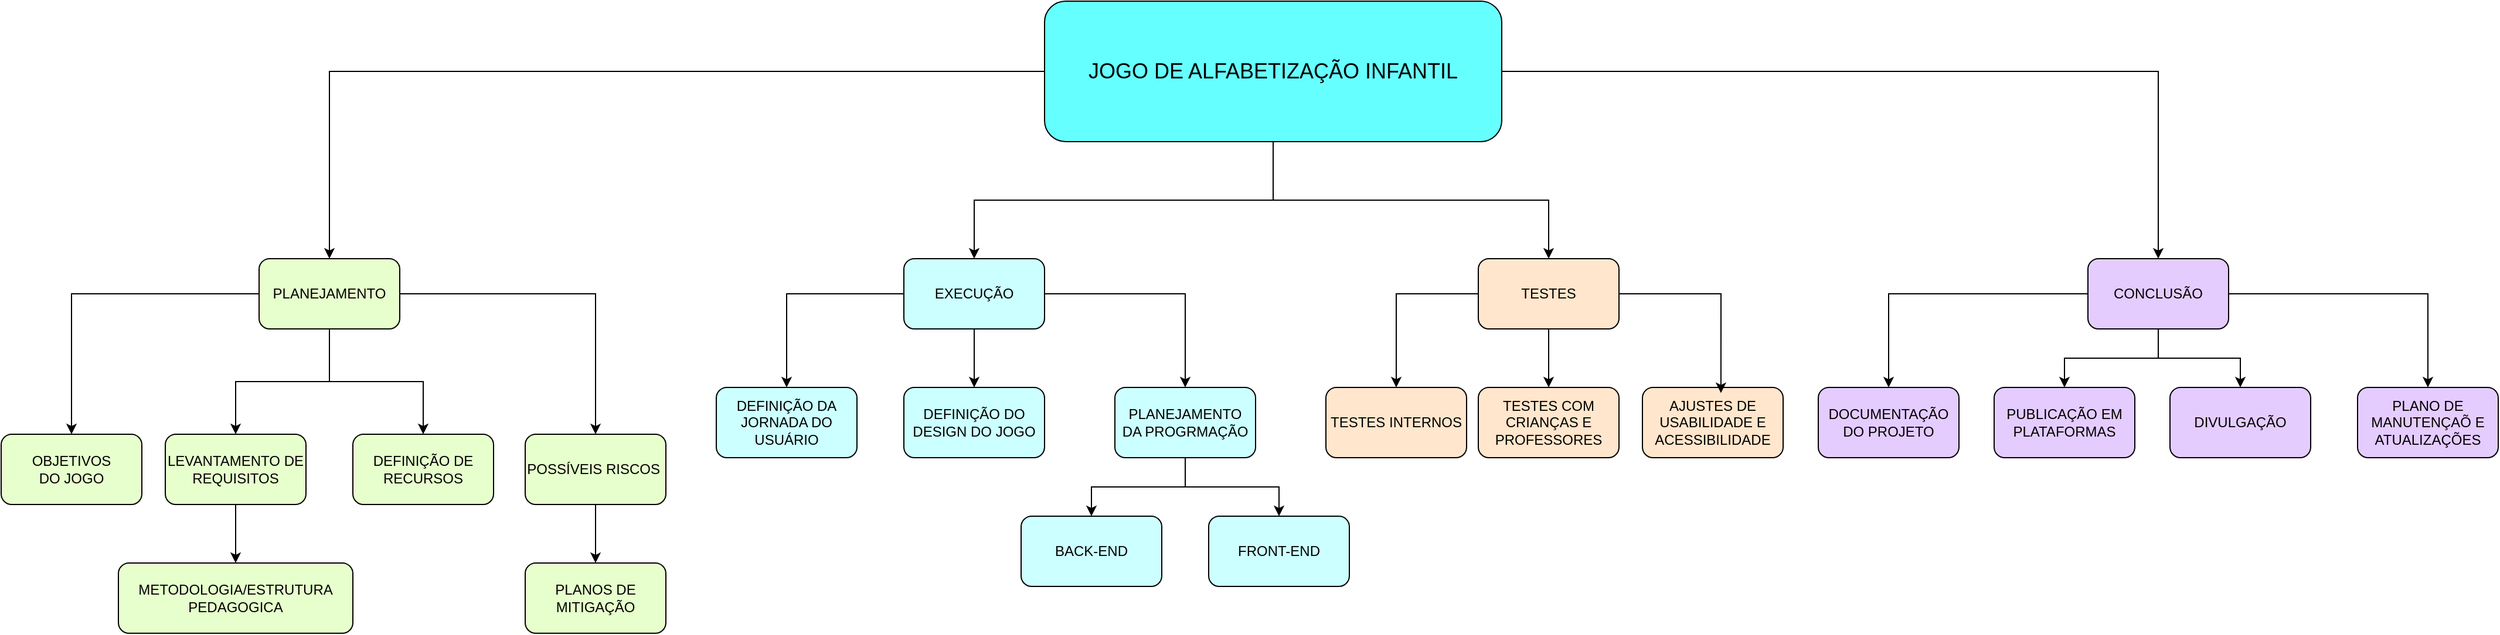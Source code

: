 <mxfile version="28.0.6">
  <diagram id="C5RBs43oDa-KdzZeNtuy" name="Page-1">
    <mxGraphModel dx="4030" dy="2734" grid="1" gridSize="10" guides="1" tooltips="1" connect="1" arrows="1" fold="1" page="1" pageScale="1" pageWidth="827" pageHeight="1169" math="0" shadow="0">
      <root>
        <mxCell id="WIyWlLk6GJQsqaUBKTNV-0" />
        <mxCell id="WIyWlLk6GJQsqaUBKTNV-1" parent="WIyWlLk6GJQsqaUBKTNV-0" />
        <mxCell id="01g6yl83dIuN6CPQ-QCA-45" style="edgeStyle=orthogonalEdgeStyle;rounded=0;orthogonalLoop=1;jettySize=auto;html=1;entryX=0.5;entryY=0;entryDx=0;entryDy=0;" edge="1" parent="WIyWlLk6GJQsqaUBKTNV-1" source="WIyWlLk6GJQsqaUBKTNV-3" target="01g6yl83dIuN6CPQ-QCA-5">
          <mxGeometry relative="1" as="geometry" />
        </mxCell>
        <mxCell id="01g6yl83dIuN6CPQ-QCA-46" style="edgeStyle=orthogonalEdgeStyle;rounded=0;orthogonalLoop=1;jettySize=auto;html=1;" edge="1" parent="WIyWlLk6GJQsqaUBKTNV-1" source="WIyWlLk6GJQsqaUBKTNV-3" target="01g6yl83dIuN6CPQ-QCA-4">
          <mxGeometry relative="1" as="geometry" />
        </mxCell>
        <mxCell id="01g6yl83dIuN6CPQ-QCA-47" style="edgeStyle=orthogonalEdgeStyle;rounded=0;orthogonalLoop=1;jettySize=auto;html=1;entryX=0.5;entryY=0;entryDx=0;entryDy=0;" edge="1" parent="WIyWlLk6GJQsqaUBKTNV-1" source="WIyWlLk6GJQsqaUBKTNV-3" target="01g6yl83dIuN6CPQ-QCA-3">
          <mxGeometry relative="1" as="geometry" />
        </mxCell>
        <mxCell id="01g6yl83dIuN6CPQ-QCA-48" style="edgeStyle=orthogonalEdgeStyle;rounded=0;orthogonalLoop=1;jettySize=auto;html=1;entryX=0.5;entryY=0;entryDx=0;entryDy=0;" edge="1" parent="WIyWlLk6GJQsqaUBKTNV-1" source="WIyWlLk6GJQsqaUBKTNV-3" target="01g6yl83dIuN6CPQ-QCA-2">
          <mxGeometry relative="1" as="geometry" />
        </mxCell>
        <mxCell id="WIyWlLk6GJQsqaUBKTNV-3" value="&lt;font style=&quot;font-size: 18px;&quot;&gt;JOGO DE ALFABETIZAÇÃO INFANTIL&lt;/font&gt;" style="rounded=1;whiteSpace=wrap;html=1;fontSize=12;glass=0;strokeWidth=1;shadow=0;fillColor=#66FFFF;" parent="WIyWlLk6GJQsqaUBKTNV-1" vertex="1">
          <mxGeometry x="100" y="-260" width="390" height="120" as="geometry" />
        </mxCell>
        <mxCell id="01g6yl83dIuN6CPQ-QCA-1" value="&amp;nbsp;OBJETIVOS&amp;nbsp;&lt;div&gt;DO JOGO&lt;/div&gt;" style="rounded=1;whiteSpace=wrap;html=1;fontSize=12;glass=0;strokeWidth=1;shadow=0;fillColor=#E6FFCC;" vertex="1" parent="WIyWlLk6GJQsqaUBKTNV-1">
          <mxGeometry x="-790" y="110" width="120" height="60" as="geometry" />
        </mxCell>
        <mxCell id="01g6yl83dIuN6CPQ-QCA-41" style="edgeStyle=orthogonalEdgeStyle;rounded=0;orthogonalLoop=1;jettySize=auto;html=1;entryX=0.5;entryY=0;entryDx=0;entryDy=0;fillColor=#E5CCFF;" edge="1" parent="WIyWlLk6GJQsqaUBKTNV-1" source="01g6yl83dIuN6CPQ-QCA-2" target="01g6yl83dIuN6CPQ-QCA-20">
          <mxGeometry relative="1" as="geometry" />
        </mxCell>
        <mxCell id="01g6yl83dIuN6CPQ-QCA-42" style="edgeStyle=orthogonalEdgeStyle;rounded=0;orthogonalLoop=1;jettySize=auto;html=1;entryX=0.5;entryY=0;entryDx=0;entryDy=0;fillColor=#E5CCFF;" edge="1" parent="WIyWlLk6GJQsqaUBKTNV-1" source="01g6yl83dIuN6CPQ-QCA-2" target="01g6yl83dIuN6CPQ-QCA-40">
          <mxGeometry relative="1" as="geometry" />
        </mxCell>
        <mxCell id="01g6yl83dIuN6CPQ-QCA-43" style="edgeStyle=orthogonalEdgeStyle;rounded=0;orthogonalLoop=1;jettySize=auto;html=1;fillColor=#E5CCFF;" edge="1" parent="WIyWlLk6GJQsqaUBKTNV-1" source="01g6yl83dIuN6CPQ-QCA-2" target="01g6yl83dIuN6CPQ-QCA-39">
          <mxGeometry relative="1" as="geometry" />
        </mxCell>
        <mxCell id="01g6yl83dIuN6CPQ-QCA-44" style="edgeStyle=orthogonalEdgeStyle;rounded=0;orthogonalLoop=1;jettySize=auto;html=1;fillColor=#E5CCFF;" edge="1" parent="WIyWlLk6GJQsqaUBKTNV-1" source="01g6yl83dIuN6CPQ-QCA-2" target="01g6yl83dIuN6CPQ-QCA-38">
          <mxGeometry relative="1" as="geometry" />
        </mxCell>
        <mxCell id="01g6yl83dIuN6CPQ-QCA-2" value="CONCLUSÃO" style="rounded=1;whiteSpace=wrap;html=1;fontSize=12;glass=0;strokeWidth=1;shadow=0;fillColor=#E5CCFF;" vertex="1" parent="WIyWlLk6GJQsqaUBKTNV-1">
          <mxGeometry x="990" y="-40" width="120" height="60" as="geometry" />
        </mxCell>
        <mxCell id="01g6yl83dIuN6CPQ-QCA-33" style="edgeStyle=orthogonalEdgeStyle;rounded=0;orthogonalLoop=1;jettySize=auto;html=1;entryX=0.5;entryY=0;entryDx=0;entryDy=0;fillColor=#FFE6CC;" edge="1" parent="WIyWlLk6GJQsqaUBKTNV-1" source="01g6yl83dIuN6CPQ-QCA-3" target="01g6yl83dIuN6CPQ-QCA-23">
          <mxGeometry relative="1" as="geometry" />
        </mxCell>
        <mxCell id="01g6yl83dIuN6CPQ-QCA-34" style="edgeStyle=orthogonalEdgeStyle;rounded=0;orthogonalLoop=1;jettySize=auto;html=1;entryX=0.5;entryY=0;entryDx=0;entryDy=0;fillColor=#FFE6CC;" edge="1" parent="WIyWlLk6GJQsqaUBKTNV-1" source="01g6yl83dIuN6CPQ-QCA-3" target="01g6yl83dIuN6CPQ-QCA-22">
          <mxGeometry relative="1" as="geometry" />
        </mxCell>
        <mxCell id="01g6yl83dIuN6CPQ-QCA-3" value="TESTES" style="rounded=1;whiteSpace=wrap;html=1;fontSize=12;glass=0;strokeWidth=1;shadow=0;fillColor=#FFE6CC;" vertex="1" parent="WIyWlLk6GJQsqaUBKTNV-1">
          <mxGeometry x="470" y="-40" width="120" height="60" as="geometry" />
        </mxCell>
        <mxCell id="01g6yl83dIuN6CPQ-QCA-28" style="edgeStyle=orthogonalEdgeStyle;rounded=0;orthogonalLoop=1;jettySize=auto;html=1;entryX=0.5;entryY=0;entryDx=0;entryDy=0;fillColor=#CCFFFF;" edge="1" parent="WIyWlLk6GJQsqaUBKTNV-1" source="01g6yl83dIuN6CPQ-QCA-4" target="01g6yl83dIuN6CPQ-QCA-24">
          <mxGeometry relative="1" as="geometry" />
        </mxCell>
        <mxCell id="01g6yl83dIuN6CPQ-QCA-29" style="edgeStyle=orthogonalEdgeStyle;rounded=0;orthogonalLoop=1;jettySize=auto;html=1;fillColor=#CCFFFF;" edge="1" parent="WIyWlLk6GJQsqaUBKTNV-1" source="01g6yl83dIuN6CPQ-QCA-4" target="01g6yl83dIuN6CPQ-QCA-10">
          <mxGeometry relative="1" as="geometry" />
        </mxCell>
        <mxCell id="01g6yl83dIuN6CPQ-QCA-30" style="edgeStyle=orthogonalEdgeStyle;rounded=0;orthogonalLoop=1;jettySize=auto;html=1;entryX=0.5;entryY=0;entryDx=0;entryDy=0;fillColor=#CCFFFF;" edge="1" parent="WIyWlLk6GJQsqaUBKTNV-1" source="01g6yl83dIuN6CPQ-QCA-4" target="01g6yl83dIuN6CPQ-QCA-9">
          <mxGeometry relative="1" as="geometry" />
        </mxCell>
        <mxCell id="01g6yl83dIuN6CPQ-QCA-4" value="EXECUÇÃO" style="rounded=1;whiteSpace=wrap;html=1;fontSize=12;glass=0;strokeWidth=1;shadow=0;fillColor=#CCFFFF;" vertex="1" parent="WIyWlLk6GJQsqaUBKTNV-1">
          <mxGeometry x="-20" y="-40" width="120" height="60" as="geometry" />
        </mxCell>
        <mxCell id="01g6yl83dIuN6CPQ-QCA-14" style="edgeStyle=orthogonalEdgeStyle;rounded=0;orthogonalLoop=1;jettySize=auto;html=1;entryX=0.5;entryY=0;entryDx=0;entryDy=0;fillColor=#E6FFCC;" edge="1" parent="WIyWlLk6GJQsqaUBKTNV-1" source="01g6yl83dIuN6CPQ-QCA-5" target="01g6yl83dIuN6CPQ-QCA-13">
          <mxGeometry relative="1" as="geometry" />
        </mxCell>
        <mxCell id="01g6yl83dIuN6CPQ-QCA-15" style="edgeStyle=orthogonalEdgeStyle;rounded=0;orthogonalLoop=1;jettySize=auto;html=1;entryX=0.5;entryY=0;entryDx=0;entryDy=0;fillColor=#E6FFCC;" edge="1" parent="WIyWlLk6GJQsqaUBKTNV-1" source="01g6yl83dIuN6CPQ-QCA-5" target="01g6yl83dIuN6CPQ-QCA-1">
          <mxGeometry relative="1" as="geometry" />
        </mxCell>
        <mxCell id="01g6yl83dIuN6CPQ-QCA-16" style="edgeStyle=orthogonalEdgeStyle;rounded=0;orthogonalLoop=1;jettySize=auto;html=1;entryX=0.5;entryY=0;entryDx=0;entryDy=0;fillColor=#E6FFCC;" edge="1" parent="WIyWlLk6GJQsqaUBKTNV-1" source="01g6yl83dIuN6CPQ-QCA-5" target="01g6yl83dIuN6CPQ-QCA-12">
          <mxGeometry relative="1" as="geometry" />
        </mxCell>
        <mxCell id="01g6yl83dIuN6CPQ-QCA-27" style="edgeStyle=orthogonalEdgeStyle;rounded=0;orthogonalLoop=1;jettySize=auto;html=1;entryX=0.5;entryY=0;entryDx=0;entryDy=0;fillColor=#E6FFCC;" edge="1" parent="WIyWlLk6GJQsqaUBKTNV-1" source="01g6yl83dIuN6CPQ-QCA-5" target="01g6yl83dIuN6CPQ-QCA-6">
          <mxGeometry relative="1" as="geometry" />
        </mxCell>
        <mxCell id="01g6yl83dIuN6CPQ-QCA-5" value="PLANEJAMENTO" style="rounded=1;whiteSpace=wrap;html=1;fontSize=12;glass=0;strokeWidth=1;shadow=0;fillColor=#E6FFCC;" vertex="1" parent="WIyWlLk6GJQsqaUBKTNV-1">
          <mxGeometry x="-570" y="-40" width="120" height="60" as="geometry" />
        </mxCell>
        <mxCell id="01g6yl83dIuN6CPQ-QCA-26" style="edgeStyle=orthogonalEdgeStyle;rounded=0;orthogonalLoop=1;jettySize=auto;html=1;entryX=0.5;entryY=0;entryDx=0;entryDy=0;fillColor=#E6FFCC;" edge="1" parent="WIyWlLk6GJQsqaUBKTNV-1" source="01g6yl83dIuN6CPQ-QCA-6" target="01g6yl83dIuN6CPQ-QCA-25">
          <mxGeometry relative="1" as="geometry" />
        </mxCell>
        <mxCell id="01g6yl83dIuN6CPQ-QCA-6" value="POSSÍVEIS RISCOS&amp;nbsp;" style="rounded=1;whiteSpace=wrap;html=1;fontSize=12;glass=0;strokeWidth=1;shadow=0;fillColor=#E6FFCC;" vertex="1" parent="WIyWlLk6GJQsqaUBKTNV-1">
          <mxGeometry x="-343" y="110" width="120" height="60" as="geometry" />
        </mxCell>
        <mxCell id="01g6yl83dIuN6CPQ-QCA-7" value="FRONT-END" style="rounded=1;whiteSpace=wrap;html=1;fontSize=12;glass=0;strokeWidth=1;shadow=0;fillColor=#CCFFFF;" vertex="1" parent="WIyWlLk6GJQsqaUBKTNV-1">
          <mxGeometry x="240" y="180" width="120" height="60" as="geometry" />
        </mxCell>
        <mxCell id="01g6yl83dIuN6CPQ-QCA-8" value="BACK-END" style="rounded=1;whiteSpace=wrap;html=1;fontSize=12;glass=0;strokeWidth=1;shadow=0;fillColor=#CCFFFF;" vertex="1" parent="WIyWlLk6GJQsqaUBKTNV-1">
          <mxGeometry x="80" y="180" width="120" height="60" as="geometry" />
        </mxCell>
        <mxCell id="01g6yl83dIuN6CPQ-QCA-31" style="edgeStyle=orthogonalEdgeStyle;rounded=0;orthogonalLoop=1;jettySize=auto;html=1;entryX=0.5;entryY=0;entryDx=0;entryDy=0;fillColor=#CCFFFF;" edge="1" parent="WIyWlLk6GJQsqaUBKTNV-1" source="01g6yl83dIuN6CPQ-QCA-9" target="01g6yl83dIuN6CPQ-QCA-8">
          <mxGeometry relative="1" as="geometry" />
        </mxCell>
        <mxCell id="01g6yl83dIuN6CPQ-QCA-32" style="edgeStyle=orthogonalEdgeStyle;rounded=0;orthogonalLoop=1;jettySize=auto;html=1;entryX=0.5;entryY=0;entryDx=0;entryDy=0;fillColor=#CCFFFF;" edge="1" parent="WIyWlLk6GJQsqaUBKTNV-1" source="01g6yl83dIuN6CPQ-QCA-9" target="01g6yl83dIuN6CPQ-QCA-7">
          <mxGeometry relative="1" as="geometry" />
        </mxCell>
        <mxCell id="01g6yl83dIuN6CPQ-QCA-9" value="PLANEJAMENTO&lt;div&gt;DA PROGRMAÇÃO&lt;/div&gt;" style="rounded=1;whiteSpace=wrap;html=1;fontSize=12;glass=0;strokeWidth=1;shadow=0;fillColor=#CCFFFF;" vertex="1" parent="WIyWlLk6GJQsqaUBKTNV-1">
          <mxGeometry x="160" y="70" width="120" height="60" as="geometry" />
        </mxCell>
        <mxCell id="01g6yl83dIuN6CPQ-QCA-10" value="DEFINIÇÃO DO&lt;br&gt;DESIGN DO JOGO" style="rounded=1;whiteSpace=wrap;html=1;fontSize=12;glass=0;strokeWidth=1;shadow=0;fillColor=#CCFFFF;" vertex="1" parent="WIyWlLk6GJQsqaUBKTNV-1">
          <mxGeometry x="-20" y="70" width="120" height="60" as="geometry" />
        </mxCell>
        <mxCell id="01g6yl83dIuN6CPQ-QCA-11" value="METODOLOGIA/ESTRUTURA PEDAGOGICA" style="rounded=1;whiteSpace=wrap;html=1;fontSize=12;glass=0;strokeWidth=1;shadow=0;fillColor=#E6FFCC;" vertex="1" parent="WIyWlLk6GJQsqaUBKTNV-1">
          <mxGeometry x="-690" y="220" width="200" height="60" as="geometry" />
        </mxCell>
        <mxCell id="01g6yl83dIuN6CPQ-QCA-12" value="DEFINIÇÃO DE RECURSOS" style="rounded=1;whiteSpace=wrap;html=1;fontSize=12;glass=0;strokeWidth=1;shadow=0;fillColor=#E6FFCC;" vertex="1" parent="WIyWlLk6GJQsqaUBKTNV-1">
          <mxGeometry x="-490" y="110" width="120" height="60" as="geometry" />
        </mxCell>
        <mxCell id="01g6yl83dIuN6CPQ-QCA-19" style="edgeStyle=orthogonalEdgeStyle;rounded=0;orthogonalLoop=1;jettySize=auto;html=1;entryX=0.5;entryY=0;entryDx=0;entryDy=0;fillColor=#E6FFCC;" edge="1" parent="WIyWlLk6GJQsqaUBKTNV-1" source="01g6yl83dIuN6CPQ-QCA-13" target="01g6yl83dIuN6CPQ-QCA-11">
          <mxGeometry relative="1" as="geometry" />
        </mxCell>
        <mxCell id="01g6yl83dIuN6CPQ-QCA-13" value="LEVANTAMENTO DE REQUISITOS" style="rounded=1;whiteSpace=wrap;html=1;fontSize=12;glass=0;strokeWidth=1;shadow=0;fillColor=#E6FFCC;" vertex="1" parent="WIyWlLk6GJQsqaUBKTNV-1">
          <mxGeometry x="-650" y="110" width="120" height="60" as="geometry" />
        </mxCell>
        <mxCell id="01g6yl83dIuN6CPQ-QCA-20" value="DOCUMENTAÇÃO DO PROJETO" style="rounded=1;whiteSpace=wrap;html=1;fontSize=12;glass=0;strokeWidth=1;shadow=0;fillColor=#E5CCFF;" vertex="1" parent="WIyWlLk6GJQsqaUBKTNV-1">
          <mxGeometry x="760" y="70" width="120" height="60" as="geometry" />
        </mxCell>
        <mxCell id="01g6yl83dIuN6CPQ-QCA-21" value="AJUSTES DE USABILIDADE E ACESSIBILIDADE" style="rounded=1;whiteSpace=wrap;html=1;fontSize=12;glass=0;strokeWidth=1;shadow=0;fillColor=#FFE6CC;" vertex="1" parent="WIyWlLk6GJQsqaUBKTNV-1">
          <mxGeometry x="610" y="70" width="120" height="60" as="geometry" />
        </mxCell>
        <mxCell id="01g6yl83dIuN6CPQ-QCA-22" value="TESTES COM CRIANÇAS E PROFESSORES" style="rounded=1;whiteSpace=wrap;html=1;fontSize=12;glass=0;strokeWidth=1;shadow=0;fillColor=#FFE6CC;" vertex="1" parent="WIyWlLk6GJQsqaUBKTNV-1">
          <mxGeometry x="470" y="70" width="120" height="60" as="geometry" />
        </mxCell>
        <mxCell id="01g6yl83dIuN6CPQ-QCA-23" value="TESTES INTERNOS" style="rounded=1;whiteSpace=wrap;html=1;fontSize=12;glass=0;strokeWidth=1;shadow=0;fillColor=#FFE6CC;" vertex="1" parent="WIyWlLk6GJQsqaUBKTNV-1">
          <mxGeometry x="340" y="70" width="120" height="60" as="geometry" />
        </mxCell>
        <mxCell id="01g6yl83dIuN6CPQ-QCA-24" value="DEFINIÇÃO DA JORNADA DO USUÁRIO" style="rounded=1;whiteSpace=wrap;html=1;fontSize=12;glass=0;strokeWidth=1;shadow=0;fillColor=#CCFFFF;" vertex="1" parent="WIyWlLk6GJQsqaUBKTNV-1">
          <mxGeometry x="-180" y="70" width="120" height="60" as="geometry" />
        </mxCell>
        <mxCell id="01g6yl83dIuN6CPQ-QCA-25" value="PLANOS DE MITIGAÇÃO" style="rounded=1;whiteSpace=wrap;html=1;fontSize=12;glass=0;strokeWidth=1;shadow=0;fillColor=#E6FFCC;" vertex="1" parent="WIyWlLk6GJQsqaUBKTNV-1">
          <mxGeometry x="-343" y="220" width="120" height="60" as="geometry" />
        </mxCell>
        <mxCell id="01g6yl83dIuN6CPQ-QCA-35" style="edgeStyle=orthogonalEdgeStyle;rounded=0;orthogonalLoop=1;jettySize=auto;html=1;entryX=0.558;entryY=0.08;entryDx=0;entryDy=0;entryPerimeter=0;fillColor=#FFE6CC;" edge="1" parent="WIyWlLk6GJQsqaUBKTNV-1" source="01g6yl83dIuN6CPQ-QCA-3" target="01g6yl83dIuN6CPQ-QCA-21">
          <mxGeometry relative="1" as="geometry" />
        </mxCell>
        <mxCell id="01g6yl83dIuN6CPQ-QCA-38" value="PLANO DE MANUTENÇAÕ E ATUALIZAÇÕES" style="rounded=1;whiteSpace=wrap;html=1;fontSize=12;glass=0;strokeWidth=1;shadow=0;fillColor=#E5CCFF;" vertex="1" parent="WIyWlLk6GJQsqaUBKTNV-1">
          <mxGeometry x="1220" y="70" width="120" height="60" as="geometry" />
        </mxCell>
        <mxCell id="01g6yl83dIuN6CPQ-QCA-39" value="DIVULGAÇÃO" style="rounded=1;whiteSpace=wrap;html=1;fontSize=12;glass=0;strokeWidth=1;shadow=0;fillColor=#E5CCFF;" vertex="1" parent="WIyWlLk6GJQsqaUBKTNV-1">
          <mxGeometry x="1060" y="70" width="120" height="60" as="geometry" />
        </mxCell>
        <mxCell id="01g6yl83dIuN6CPQ-QCA-40" value="PUBLICAÇÃO EM PLATAFORMAS" style="rounded=1;whiteSpace=wrap;html=1;fontSize=12;glass=0;strokeWidth=1;shadow=0;fillColor=#E5CCFF;" vertex="1" parent="WIyWlLk6GJQsqaUBKTNV-1">
          <mxGeometry x="910" y="70" width="120" height="60" as="geometry" />
        </mxCell>
      </root>
    </mxGraphModel>
  </diagram>
</mxfile>
